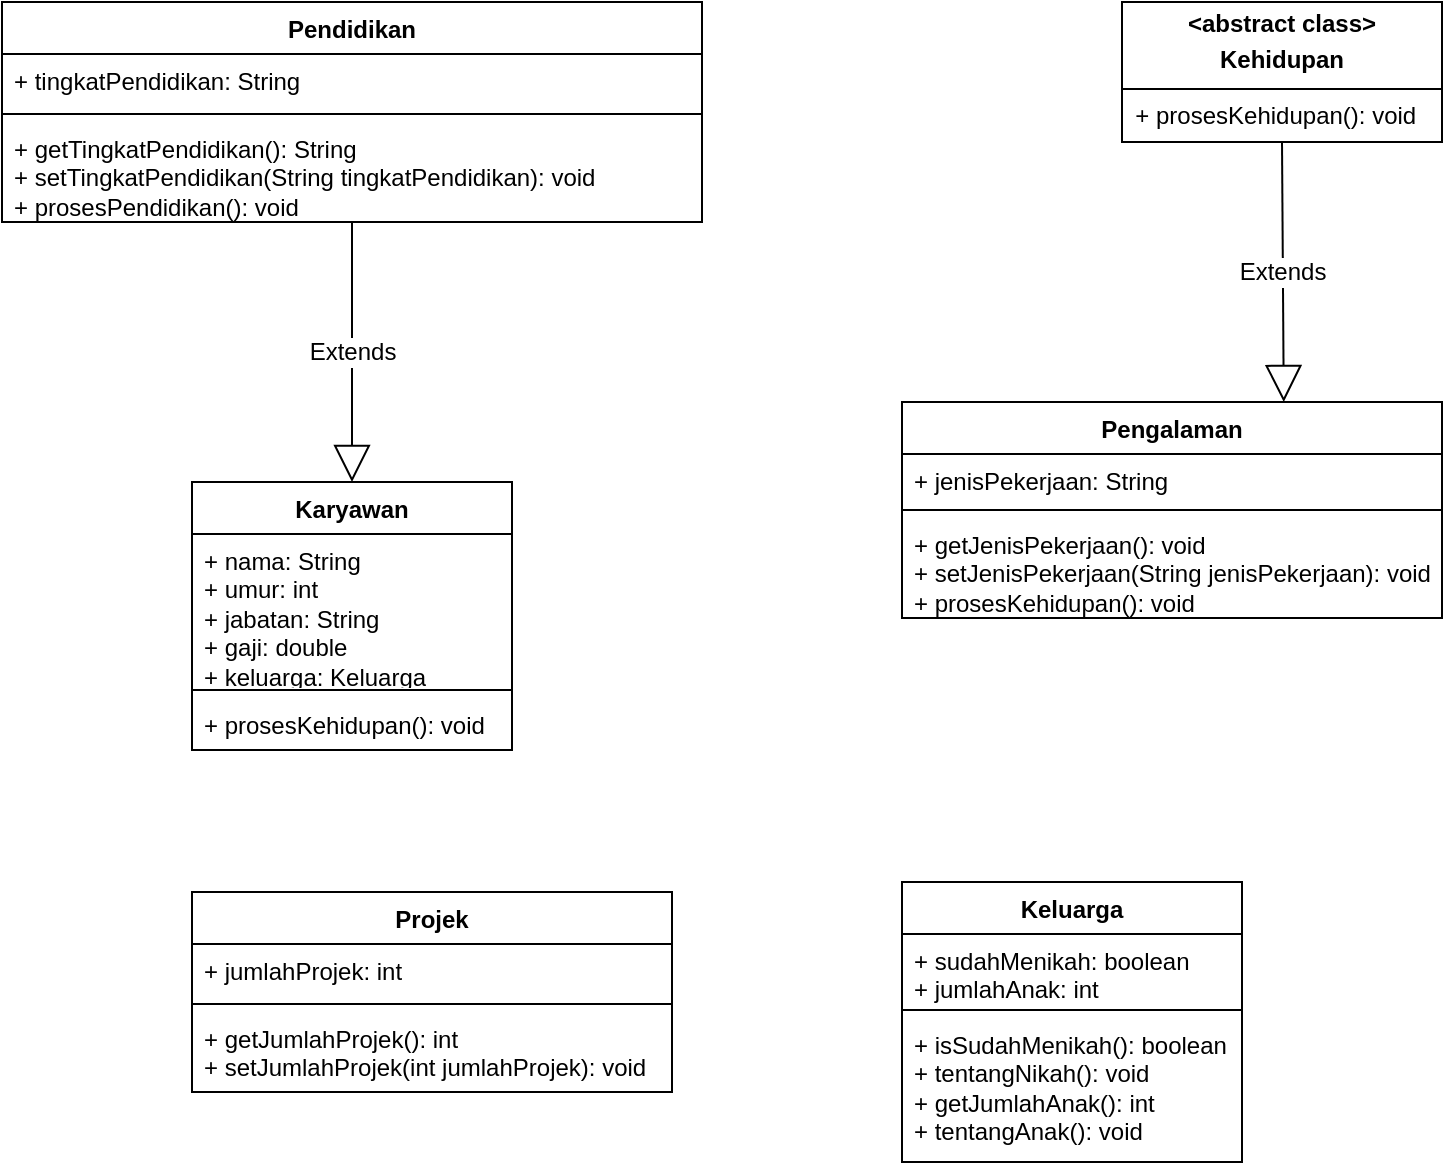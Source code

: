 <mxfile version="24.3.1" type="device">
  <diagram id="C5RBs43oDa-KdzZeNtuy" name="Page-1">
    <mxGraphModel dx="1310" dy="792" grid="1" gridSize="10" guides="1" tooltips="1" connect="1" arrows="1" fold="1" page="1" pageScale="1" pageWidth="827" pageHeight="1169" math="0" shadow="0">
      <root>
        <mxCell id="WIyWlLk6GJQsqaUBKTNV-0" />
        <mxCell id="WIyWlLk6GJQsqaUBKTNV-1" parent="WIyWlLk6GJQsqaUBKTNV-0" />
        <mxCell id="c03pl3oArjycWVHFCmZz-12" value="&lt;p style=&quot;margin:0px;margin-top:4px;text-align:center;&quot;&gt;&lt;b&gt;&amp;lt;abstract class&amp;gt;&lt;/b&gt;&lt;/p&gt;&lt;p style=&quot;margin:0px;margin-top:4px;text-align:center;&quot;&gt;&lt;b&gt;Kehidupan&lt;/b&gt;&lt;/p&gt;&lt;hr size=&quot;1&quot; style=&quot;border-style:solid;&quot;&gt;&lt;div style=&quot;height:2px;&quot;&gt;&amp;nbsp; + prosesKehidupan(): void&amp;nbsp;&lt;/div&gt;" style="verticalAlign=top;align=left;overflow=fill;html=1;whiteSpace=wrap;" vertex="1" parent="WIyWlLk6GJQsqaUBKTNV-1">
          <mxGeometry x="600" y="118" width="160" height="70" as="geometry" />
        </mxCell>
        <mxCell id="c03pl3oArjycWVHFCmZz-17" value="Karyawan" style="swimlane;fontStyle=1;align=center;verticalAlign=top;childLayout=stackLayout;horizontal=1;startSize=26;horizontalStack=0;resizeParent=1;resizeParentMax=0;resizeLast=0;collapsible=1;marginBottom=0;whiteSpace=wrap;html=1;" vertex="1" parent="WIyWlLk6GJQsqaUBKTNV-1">
          <mxGeometry x="135" y="358" width="160" height="134" as="geometry" />
        </mxCell>
        <mxCell id="c03pl3oArjycWVHFCmZz-18" value="+ nama: String&lt;div&gt;+ umur: int&lt;/div&gt;&lt;div&gt;+ jabatan: String&lt;/div&gt;&lt;div&gt;+ gaji: double&lt;/div&gt;&lt;div&gt;+ keluarga: Keluarga&lt;/div&gt;" style="text;strokeColor=none;fillColor=none;align=left;verticalAlign=top;spacingLeft=4;spacingRight=4;overflow=hidden;rotatable=0;points=[[0,0.5],[1,0.5]];portConstraint=eastwest;whiteSpace=wrap;html=1;" vertex="1" parent="c03pl3oArjycWVHFCmZz-17">
          <mxGeometry y="26" width="160" height="74" as="geometry" />
        </mxCell>
        <mxCell id="c03pl3oArjycWVHFCmZz-19" value="" style="line;strokeWidth=1;fillColor=none;align=left;verticalAlign=middle;spacingTop=-1;spacingLeft=3;spacingRight=3;rotatable=0;labelPosition=right;points=[];portConstraint=eastwest;strokeColor=inherit;" vertex="1" parent="c03pl3oArjycWVHFCmZz-17">
          <mxGeometry y="100" width="160" height="8" as="geometry" />
        </mxCell>
        <mxCell id="c03pl3oArjycWVHFCmZz-20" value="+ prosesKehidupan(): void" style="text;strokeColor=none;fillColor=none;align=left;verticalAlign=top;spacingLeft=4;spacingRight=4;overflow=hidden;rotatable=0;points=[[0,0.5],[1,0.5]];portConstraint=eastwest;whiteSpace=wrap;html=1;" vertex="1" parent="c03pl3oArjycWVHFCmZz-17">
          <mxGeometry y="108" width="160" height="26" as="geometry" />
        </mxCell>
        <mxCell id="c03pl3oArjycWVHFCmZz-25" value="Keluarga" style="swimlane;fontStyle=1;align=center;verticalAlign=top;childLayout=stackLayout;horizontal=1;startSize=26;horizontalStack=0;resizeParent=1;resizeParentMax=0;resizeLast=0;collapsible=1;marginBottom=0;whiteSpace=wrap;html=1;" vertex="1" parent="WIyWlLk6GJQsqaUBKTNV-1">
          <mxGeometry x="490" y="558" width="170" height="140" as="geometry" />
        </mxCell>
        <mxCell id="c03pl3oArjycWVHFCmZz-26" value="+ sudahMenikah: boolean&lt;div&gt;+ jumlahAnak: int&lt;/div&gt;" style="text;strokeColor=none;fillColor=none;align=left;verticalAlign=top;spacingLeft=4;spacingRight=4;overflow=hidden;rotatable=0;points=[[0,0.5],[1,0.5]];portConstraint=eastwest;whiteSpace=wrap;html=1;" vertex="1" parent="c03pl3oArjycWVHFCmZz-25">
          <mxGeometry y="26" width="170" height="34" as="geometry" />
        </mxCell>
        <mxCell id="c03pl3oArjycWVHFCmZz-27" value="" style="line;strokeWidth=1;fillColor=none;align=left;verticalAlign=middle;spacingTop=-1;spacingLeft=3;spacingRight=3;rotatable=0;labelPosition=right;points=[];portConstraint=eastwest;strokeColor=inherit;" vertex="1" parent="c03pl3oArjycWVHFCmZz-25">
          <mxGeometry y="60" width="170" height="8" as="geometry" />
        </mxCell>
        <mxCell id="c03pl3oArjycWVHFCmZz-28" value="+ isSudahMenikah(): boolean&lt;div&gt;+ tentangNikah(): void&lt;/div&gt;&lt;div&gt;+ getJumlahAnak(): int&lt;/div&gt;&lt;div&gt;+ tentangAnak(): void&lt;/div&gt;" style="text;strokeColor=none;fillColor=none;align=left;verticalAlign=top;spacingLeft=4;spacingRight=4;overflow=hidden;rotatable=0;points=[[0,0.5],[1,0.5]];portConstraint=eastwest;whiteSpace=wrap;html=1;" vertex="1" parent="c03pl3oArjycWVHFCmZz-25">
          <mxGeometry y="68" width="170" height="72" as="geometry" />
        </mxCell>
        <mxCell id="c03pl3oArjycWVHFCmZz-29" value="Pendidikan" style="swimlane;fontStyle=1;align=center;verticalAlign=top;childLayout=stackLayout;horizontal=1;startSize=26;horizontalStack=0;resizeParent=1;resizeParentMax=0;resizeLast=0;collapsible=1;marginBottom=0;whiteSpace=wrap;html=1;" vertex="1" parent="WIyWlLk6GJQsqaUBKTNV-1">
          <mxGeometry x="40" y="118" width="350" height="110" as="geometry" />
        </mxCell>
        <mxCell id="c03pl3oArjycWVHFCmZz-30" value="+ tingkatPendidikan: String" style="text;strokeColor=none;fillColor=none;align=left;verticalAlign=top;spacingLeft=4;spacingRight=4;overflow=hidden;rotatable=0;points=[[0,0.5],[1,0.5]];portConstraint=eastwest;whiteSpace=wrap;html=1;" vertex="1" parent="c03pl3oArjycWVHFCmZz-29">
          <mxGeometry y="26" width="350" height="26" as="geometry" />
        </mxCell>
        <mxCell id="c03pl3oArjycWVHFCmZz-31" value="" style="line;strokeWidth=1;fillColor=none;align=left;verticalAlign=middle;spacingTop=-1;spacingLeft=3;spacingRight=3;rotatable=0;labelPosition=right;points=[];portConstraint=eastwest;strokeColor=inherit;" vertex="1" parent="c03pl3oArjycWVHFCmZz-29">
          <mxGeometry y="52" width="350" height="8" as="geometry" />
        </mxCell>
        <mxCell id="c03pl3oArjycWVHFCmZz-32" value="+ getTingkatPendidikan(): String&lt;div&gt;+ setTingkatPendidikan(String tingkatPendidikan&lt;span style=&quot;background-color: initial;&quot;&gt;): void&lt;/span&gt;&lt;/div&gt;&lt;div&gt;+ prosesPendidikan(): void&lt;/div&gt;" style="text;strokeColor=none;fillColor=none;align=left;verticalAlign=top;spacingLeft=4;spacingRight=4;overflow=hidden;rotatable=0;points=[[0,0.5],[1,0.5]];portConstraint=eastwest;whiteSpace=wrap;html=1;" vertex="1" parent="c03pl3oArjycWVHFCmZz-29">
          <mxGeometry y="60" width="350" height="50" as="geometry" />
        </mxCell>
        <mxCell id="c03pl3oArjycWVHFCmZz-33" value="Pengalaman" style="swimlane;fontStyle=1;align=center;verticalAlign=top;childLayout=stackLayout;horizontal=1;startSize=26;horizontalStack=0;resizeParent=1;resizeParentMax=0;resizeLast=0;collapsible=1;marginBottom=0;whiteSpace=wrap;html=1;" vertex="1" parent="WIyWlLk6GJQsqaUBKTNV-1">
          <mxGeometry x="490" y="318" width="270" height="108" as="geometry" />
        </mxCell>
        <mxCell id="c03pl3oArjycWVHFCmZz-34" value="+ jenisPekerjaan: String" style="text;strokeColor=none;fillColor=none;align=left;verticalAlign=top;spacingLeft=4;spacingRight=4;overflow=hidden;rotatable=0;points=[[0,0.5],[1,0.5]];portConstraint=eastwest;whiteSpace=wrap;html=1;" vertex="1" parent="c03pl3oArjycWVHFCmZz-33">
          <mxGeometry y="26" width="270" height="24" as="geometry" />
        </mxCell>
        <mxCell id="c03pl3oArjycWVHFCmZz-35" value="" style="line;strokeWidth=1;fillColor=none;align=left;verticalAlign=middle;spacingTop=-1;spacingLeft=3;spacingRight=3;rotatable=0;labelPosition=right;points=[];portConstraint=eastwest;strokeColor=inherit;" vertex="1" parent="c03pl3oArjycWVHFCmZz-33">
          <mxGeometry y="50" width="270" height="8" as="geometry" />
        </mxCell>
        <mxCell id="c03pl3oArjycWVHFCmZz-36" value="+ getJenisPekerjaan(): void&lt;div&gt;+ setJenisPekerjaan(String jenisPekerjaan): void&lt;/div&gt;&lt;div&gt;+ prosesKehidupan(): void&lt;/div&gt;" style="text;strokeColor=none;fillColor=none;align=left;verticalAlign=top;spacingLeft=4;spacingRight=4;overflow=hidden;rotatable=0;points=[[0,0.5],[1,0.5]];portConstraint=eastwest;whiteSpace=wrap;html=1;" vertex="1" parent="c03pl3oArjycWVHFCmZz-33">
          <mxGeometry y="58" width="270" height="50" as="geometry" />
        </mxCell>
        <mxCell id="c03pl3oArjycWVHFCmZz-37" value="Projek" style="swimlane;fontStyle=1;align=center;verticalAlign=top;childLayout=stackLayout;horizontal=1;startSize=26;horizontalStack=0;resizeParent=1;resizeParentMax=0;resizeLast=0;collapsible=1;marginBottom=0;whiteSpace=wrap;html=1;" vertex="1" parent="WIyWlLk6GJQsqaUBKTNV-1">
          <mxGeometry x="135" y="563" width="240" height="100" as="geometry" />
        </mxCell>
        <mxCell id="c03pl3oArjycWVHFCmZz-38" value="+ jumlahProjek: int" style="text;strokeColor=none;fillColor=none;align=left;verticalAlign=top;spacingLeft=4;spacingRight=4;overflow=hidden;rotatable=0;points=[[0,0.5],[1,0.5]];portConstraint=eastwest;whiteSpace=wrap;html=1;" vertex="1" parent="c03pl3oArjycWVHFCmZz-37">
          <mxGeometry y="26" width="240" height="26" as="geometry" />
        </mxCell>
        <mxCell id="c03pl3oArjycWVHFCmZz-39" value="" style="line;strokeWidth=1;fillColor=none;align=left;verticalAlign=middle;spacingTop=-1;spacingLeft=3;spacingRight=3;rotatable=0;labelPosition=right;points=[];portConstraint=eastwest;strokeColor=inherit;" vertex="1" parent="c03pl3oArjycWVHFCmZz-37">
          <mxGeometry y="52" width="240" height="8" as="geometry" />
        </mxCell>
        <mxCell id="c03pl3oArjycWVHFCmZz-40" value="+ getJumlahProjek(): int&lt;div&gt;+ setJumlahProjek(int jumlahProjek): void&lt;/div&gt;" style="text;strokeColor=none;fillColor=none;align=left;verticalAlign=top;spacingLeft=4;spacingRight=4;overflow=hidden;rotatable=0;points=[[0,0.5],[1,0.5]];portConstraint=eastwest;whiteSpace=wrap;html=1;" vertex="1" parent="c03pl3oArjycWVHFCmZz-37">
          <mxGeometry y="60" width="240" height="40" as="geometry" />
        </mxCell>
        <mxCell id="c03pl3oArjycWVHFCmZz-41" value="Extends" style="endArrow=block;endSize=16;endFill=0;html=1;rounded=0;fontSize=12;curved=1;exitX=0.5;exitY=1;exitDx=0;exitDy=0;entryX=0.707;entryY=0;entryDx=0;entryDy=0;entryPerimeter=0;" edge="1" parent="WIyWlLk6GJQsqaUBKTNV-1" source="c03pl3oArjycWVHFCmZz-12" target="c03pl3oArjycWVHFCmZz-33">
          <mxGeometry width="160" relative="1" as="geometry">
            <mxPoint x="320" y="488" as="sourcePoint" />
            <mxPoint x="480" y="488" as="targetPoint" />
          </mxGeometry>
        </mxCell>
        <mxCell id="c03pl3oArjycWVHFCmZz-42" value="Extends" style="endArrow=block;endSize=16;endFill=0;html=1;rounded=0;fontSize=12;curved=1;entryX=0.5;entryY=0;entryDx=0;entryDy=0;" edge="1" parent="WIyWlLk6GJQsqaUBKTNV-1" source="c03pl3oArjycWVHFCmZz-32" target="c03pl3oArjycWVHFCmZz-17">
          <mxGeometry width="160" relative="1" as="geometry">
            <mxPoint x="200" y="238" as="sourcePoint" />
            <mxPoint x="460" y="408" as="targetPoint" />
          </mxGeometry>
        </mxCell>
      </root>
    </mxGraphModel>
  </diagram>
</mxfile>
